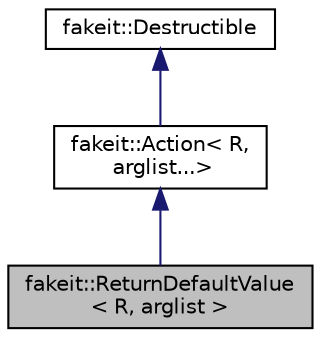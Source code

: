 digraph "fakeit::ReturnDefaultValue&lt; R, arglist &gt;"
{
  edge [fontname="Helvetica",fontsize="10",labelfontname="Helvetica",labelfontsize="10"];
  node [fontname="Helvetica",fontsize="10",shape=record];
  Node1 [label="fakeit::ReturnDefaultValue\l\< R, arglist \>",height=0.2,width=0.4,color="black", fillcolor="grey75", style="filled" fontcolor="black"];
  Node2 -> Node1 [dir="back",color="midnightblue",fontsize="10",style="solid",fontname="Helvetica"];
  Node2 [label="fakeit::Action\< R,\l arglist...\>",height=0.2,width=0.4,color="black", fillcolor="white", style="filled",URL="$d0/d1b/structfakeit_1_1Action.html"];
  Node3 -> Node2 [dir="back",color="midnightblue",fontsize="10",style="solid",fontname="Helvetica"];
  Node3 [label="fakeit::Destructible",height=0.2,width=0.4,color="black", fillcolor="white", style="filled",URL="$d3/d31/classfakeit_1_1Destructible.html"];
}
